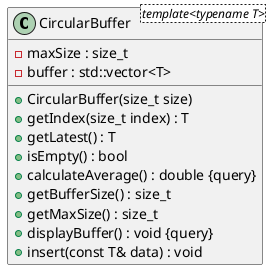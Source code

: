 @startuml





/' Objects '/

class CircularBuffer <template<typename T>> {
	+CircularBuffer(size_t size)
	+getIndex(size_t index) : T
	+getLatest() : T
	+isEmpty() : bool
	+calculateAverage() : double {query}
	+getBufferSize() : size_t
	+getMaxSize() : size_t
	-maxSize : size_t
	-buffer : std::vector<T>
	+displayBuffer() : void {query}
	+insert(const T& data) : void
}





/' Inheritance relationships '/




/' Aggregation relationships '/





/' Dependency relationships '/





/' Nested objects '/



@enduml
